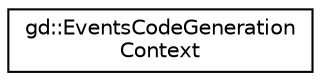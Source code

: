 digraph "Graphical Class Hierarchy"
{
  edge [fontname="Helvetica",fontsize="10",labelfontname="Helvetica",labelfontsize="10"];
  node [fontname="Helvetica",fontsize="10",shape=record];
  rankdir="LR";
  Node1 [label="gd::EventsCodeGeneration\lContext",height=0.2,width=0.4,color="black", fillcolor="white", style="filled",URL="$classgd_1_1_events_code_generation_context.html",tooltip="Used to manage the context when generating code for events. "];
}
